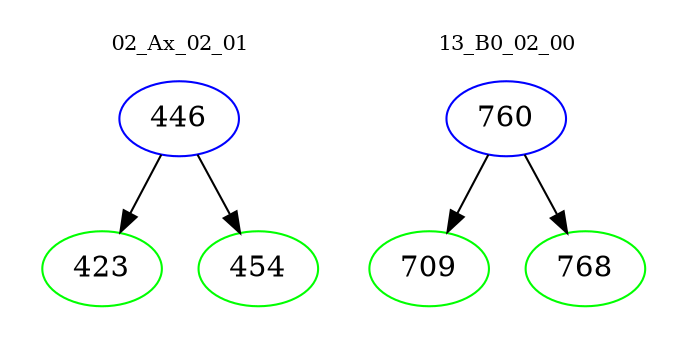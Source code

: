 digraph{
subgraph cluster_0 {
color = white
label = "02_Ax_02_01";
fontsize=10;
T0_446 [label="446", color="blue"]
T0_446 -> T0_423 [color="black"]
T0_423 [label="423", color="green"]
T0_446 -> T0_454 [color="black"]
T0_454 [label="454", color="green"]
}
subgraph cluster_1 {
color = white
label = "13_B0_02_00";
fontsize=10;
T1_760 [label="760", color="blue"]
T1_760 -> T1_709 [color="black"]
T1_709 [label="709", color="green"]
T1_760 -> T1_768 [color="black"]
T1_768 [label="768", color="green"]
}
}

